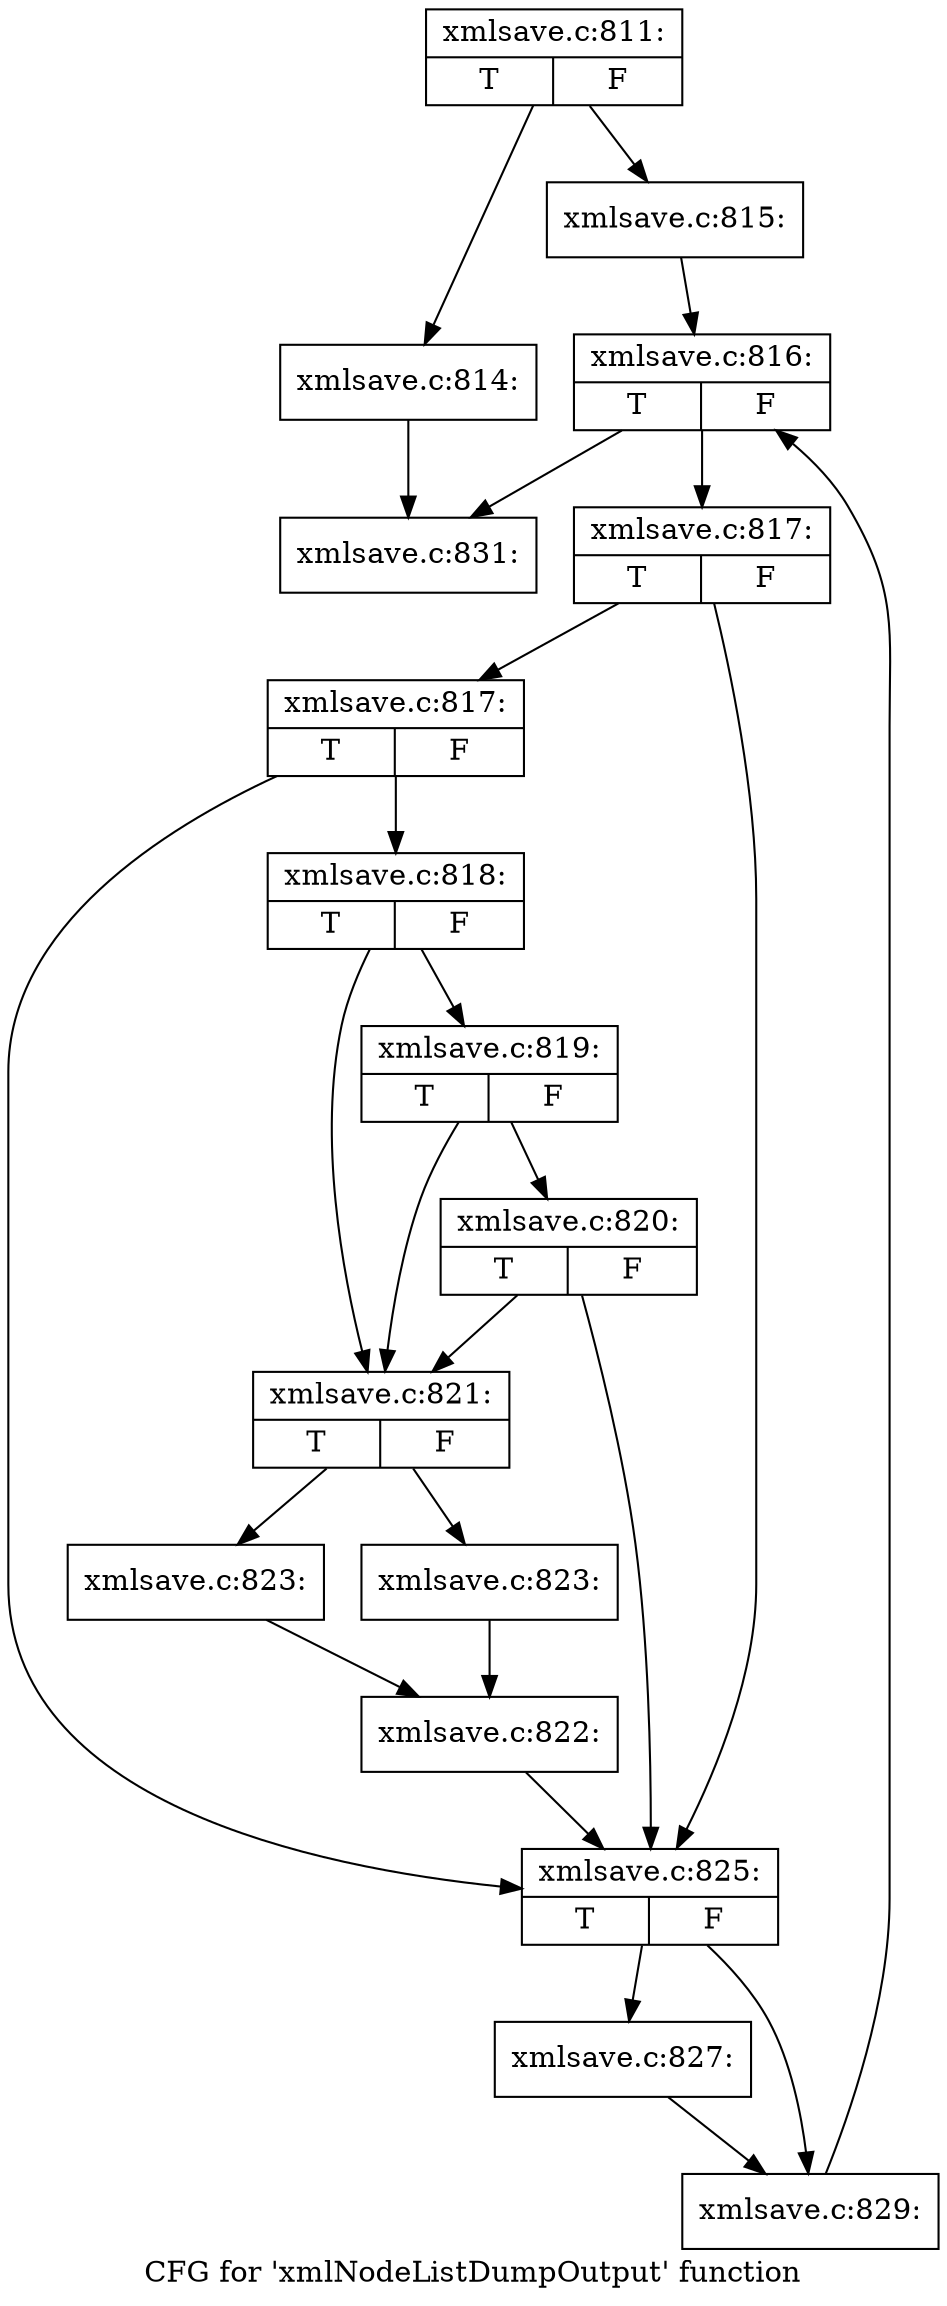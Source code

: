 digraph "CFG for 'xmlNodeListDumpOutput' function" {
	label="CFG for 'xmlNodeListDumpOutput' function";

	Node0x5828a60 [shape=record,label="{xmlsave.c:811:|{<s0>T|<s1>F}}"];
	Node0x5828a60 -> Node0x5833030;
	Node0x5828a60 -> Node0x5833080;
	Node0x5833030 [shape=record,label="{xmlsave.c:814:}"];
	Node0x5833030 -> Node0x58338a0;
	Node0x5833080 [shape=record,label="{xmlsave.c:815:}"];
	Node0x5833080 -> Node0x5833660;
	Node0x5833660 [shape=record,label="{xmlsave.c:816:|{<s0>T|<s1>F}}"];
	Node0x5833660 -> Node0x5833a70;
	Node0x5833660 -> Node0x58338a0;
	Node0x5833a70 [shape=record,label="{xmlsave.c:817:|{<s0>T|<s1>F}}"];
	Node0x5833a70 -> Node0x5833d50;
	Node0x5833a70 -> Node0x5833c80;
	Node0x5833d50 [shape=record,label="{xmlsave.c:817:|{<s0>T|<s1>F}}"];
	Node0x5833d50 -> Node0x5833cd0;
	Node0x5833d50 -> Node0x5833c80;
	Node0x5833cd0 [shape=record,label="{xmlsave.c:818:|{<s0>T|<s1>F}}"];
	Node0x5833cd0 -> Node0x5833c30;
	Node0x5833cd0 -> Node0x58342e0;
	Node0x58342e0 [shape=record,label="{xmlsave.c:819:|{<s0>T|<s1>F}}"];
	Node0x58342e0 -> Node0x5833c30;
	Node0x58342e0 -> Node0x5834260;
	Node0x5834260 [shape=record,label="{xmlsave.c:820:|{<s0>T|<s1>F}}"];
	Node0x5834260 -> Node0x5833c30;
	Node0x5834260 -> Node0x5833c80;
	Node0x5833c30 [shape=record,label="{xmlsave.c:821:|{<s0>T|<s1>F}}"];
	Node0x5833c30 -> Node0x5835000;
	Node0x5833c30 -> Node0x5835050;
	Node0x5835000 [shape=record,label="{xmlsave.c:823:}"];
	Node0x5835000 -> Node0x58350a0;
	Node0x5835050 [shape=record,label="{xmlsave.c:823:}"];
	Node0x5835050 -> Node0x58350a0;
	Node0x58350a0 [shape=record,label="{xmlsave.c:822:}"];
	Node0x58350a0 -> Node0x5833c80;
	Node0x5833c80 [shape=record,label="{xmlsave.c:825:|{<s0>T|<s1>F}}"];
	Node0x5833c80 -> Node0x5836100;
	Node0x5833c80 -> Node0x5836150;
	Node0x5836100 [shape=record,label="{xmlsave.c:827:}"];
	Node0x5836100 -> Node0x5836150;
	Node0x5836150 [shape=record,label="{xmlsave.c:829:}"];
	Node0x5836150 -> Node0x5833660;
	Node0x58338a0 [shape=record,label="{xmlsave.c:831:}"];
}
